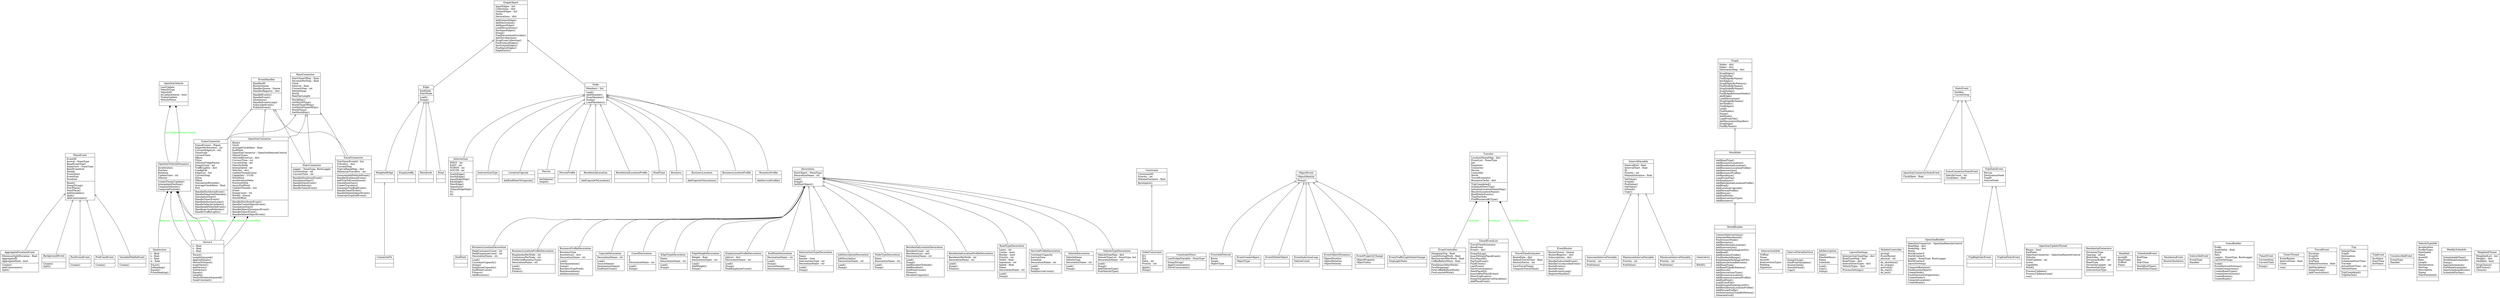 digraph "classes_No_Name" {
charset="utf-8"
rankdir=BT
"0" [label="{AggregateDurationEvent|MinimumSplitDuration : float\lAggregateID\lAggregateHead : bool\l|Create()\lAddConstraints()\lSplit()\l}", shape="record"];
"1" [label="{BackgroundEvent|\l|Create()\lSplit()\l}", shape="record"];
"2" [label="{BaseConnector|StartTimeOfDay : float\lSecondsPerStep : float\lClock\lInterval : float\lCurrentStep : int\lNetSettings\lWorld\lRealDayLength\l|WorldDay()\lGetWorldTime()\lWorldTimeOfDay()\lGetWorldTimeOfDay()\lWorldTime()\lGetWorldDay()\l}", shape="record"];
"3" [label="{Business|\l|}", shape="record"];
"4" [label="{BusinessLocation|\l|AddCapsuleToLocation()\l}", shape="record"];
"5" [label="{BusinessLocationDecoration|PeakCustomerCount : int\lPeakEmployeeCount : int\lDecorationName : str\l|Load()\lCustomerCapacity()\lDump()\lEmployeeCapacity()\lEndPointCount()\lFitness()\lAddBusiness()\l}", shape="record"];
"6" [label="{BusinessLocationProfile|\l|}", shape="record"];
"7" [label="{BusinessLocationProfileDecoration|EmployeesPerNode : int\lCustomersPerNode : int\lPreferredBusinessTypes\lDecorationName : str\l|Load()\lDump()\lFitness()\l}", shape="record"];
"8" [label="{BusinessProfile|\l|AddServiceProfile()\l}", shape="record"];
"9" [label="{BusinessProfileDecoration|BusinessType\lAnnotations : dict\lDecorationName : str\l|Load()\lTestAnnotation()\lDump()\lBusinessTypePred()\lRemAnnotation()\lAddAnnotation()\l}", shape="record"];
"10" [label="{CapsuleDecoration|DecorationName : str\l|Load()\lSourceName()\lDestinationName()\lEndPointCount()\l}", shape="record"];
"11" [label="{ConnectedTo|\l|}", shape="record"];
"12" [label="{Constraint|ConstraintID\lPriority : int\lMinimalVariance : float\l|fpcompare()\l}", shape="record"];
"13" [label="{ConstraintStore|LastPickedVariable : NoneType\l|DumpToLog()\lApplyConstraints()\lSolveConstraints()\l}", shape="record"];
"14" [label="{CoordDecoration|Y\lX\lDecorationName : str\l|Load()\lDump()\l}", shape="record"];
"15" [label="{Decoration|HostObject : NoneType\lDecorationName : str\l|Load()\lDump()\lSetHostObject()\l}", shape="record"];
"16" [label="{Edge|EndNode\lStartNode\l|Load()\lDump()\l}", shape="record"];
"17" [label="{EdgeTypeDecoration|Name\lDecorationName : str\l|Load()\lDump()\l}", shape="record"];
"18" [label="{EdgeWeightDecoration|Weight : float\lDecorationName : str\l|Load()\lAddWeight()\lDump()\l}", shape="record"];
"19" [label="{EmployedBy|\l|}", shape="record"];
"20" [label="{EmploymentProfileDecoration|JobList : dict\lDecorationName : str\l|Load()\lDump()\lPeakEmployeeCount()\l}", shape="record"];
"21" [label="{EndPoint|\l|}", shape="record"];
"22" [label="{EndPointDecoration|DecorationName : str\l|Load()\lDump()\lSourceName()\lDestinationName()\l}", shape="record"];
"23" [label="{EventAddVehicle|Route\lTarget\lObjectType\l|}", shape="record"];
"24" [label="{EventController|ShoppingTrip : float\lLunchDuringWork : float\lRestaurantAfterWork : float\lCoffeeBeforeWork : float\l|FireDinnerAfterWork()\lFireShopping()\lFireCoffeeBeforeWork()\lFireLunchAtWork()\l}", shape="record"];
"25" [label="{EventCreateObject|ObjectType\l|}", shape="record"];
"26" [label="{EventDeleteObject|\l|}", shape="record"];
"27" [label="{EventHandler|HandlerID\lRouterQueue\lHandlerQueue : Queue\lHandlerRegistry : dict\l|HandleEvents()\lHandleEvent()\lShutdown()\lHandleEventsLoop()\lSubscribeEvent()\lPublishEvent()\l}", shape="record"];
"28" [label="{EventInductionLoop|VehicleCount\l|}", shape="record"];
"29" [label="{EventObjectDynamics|ObjectPosition\lObjectRotation\lObjectVelocity\l|}", shape="record"];
"30" [label="{EventPropertyChange|ObjectProperty\lObjectValue\l|}", shape="record"];
"31" [label="{EventRouter|RouterQueue : Queue\lRouterRegistry : dict\lSubscriptions : dict\l|HandleSubscribeEvent()\lHandleUnsubscribeEvent()\lRouteEvents()\lRouteEvent()\lRouteEventsLoop()\lRegisterHandler()\l}", shape="record"];
"32" [label="{EventTrafficLightStateChange|StopLightState\l|}", shape="record"];
"33" [label="{GaussianIntervalVariable|Priority : int\l|PickValue()\l}", shape="record"];
"34" [label="{Generators|\l|RMAT()\l}", shape="record"];
"35" [label="{Graph|Nodes : dict\lEdges : dict\lDecorationMap : dict\l|DropEdges()\lDropNode()\lFindEdgeByName()\lIterEdges()\lDropEdgesByPattern()\lFindNodeByName()\lDropNodeByName()\lDropNodes()\lFindEdgeBetweenNodes()\lAddEdge()\lLoadDecoration()\lDropEdgeByName()\lIterNodes()\lFindEdges()\lLoad()\lFindNodes()\lDump()\lAddNode()\lLoadFromFile()\lAddDecorationHandler()\lDropEdge()\lFindByName()\l}", shape="record"];
"36" [label="{GraphObject|InputEdges : list\lCollections : dict\lOutputEdges : list\lName\lDecorations : dict\l|AddOutputEdge()\lAddDecoration()\lAddInputEdge()\lLoadDecorations()\lIterInputEdges()\lDump()\lFindDecorationProvider()\lAddToCollection()\lDropFromCollection()\lFindOutputEdges()\lIterOutputEdges()\lFindInputEdges()\lEdgeExists()\l}", shape="record"];
"37" [label="{Intersection|WEST : int\lEAST : int\lNORTH : int\lSOUTH : int\l|SouthEdge()\lNorthEdge()\lInputEdgeMap()\lEastEdge()\lWestEdge()\lSignature()\lOutputEdgeMap()\lY()\lX()\l}", shape="record"];
"38" [label="{IntersectionInfo|ZOffset\lName\lAssetID\lIntersectionTypes\lPadding\lSignature\l|}", shape="record"];
"39" [label="{IntersectionType|\l|}", shape="record"];
"40" [label="{IntersectionTypeDecoration|Name\lRender : bool\lIntersectionType : str\lDecorationName : str\l|Load()\lDump()\l}", shape="record"];
"41" [label="{IntervalVariable|IntervalEnd : float\lIntervalStart : float\lID\lPriority : int\lMinimalVariance : float\l|SetValue()\lIsValid()\lPickValue()\lGetValue()\lIsFixed()\lCopy()\l}", shape="record"];
"42" [label="{IntervalVariableStore|\l|DumpToLog()\lFindFreeVariables()\lStoreIsValid()\lStoreIsFixed()\lCopy()\l}", shape="record"];
"43" [label="{JobDescription|Salary\lFlexibleHours\lName\lSchedule\l|Load()\lCopy()\lDump()\l}", shape="record"];
"44" [label="{JobDescriptionDecoration|JobDescription\lDecorationName : str\l|Load()\lDump()\l}", shape="record"];
"45" [label="{LayoutSettings|IntersectionTypeMap : dict\lRoadTypeMap : dict\lRoadTypes : dict\lIntersectionTypes : dict\lVehicleTypes : dict\l|ProcessSettings()\l}", shape="record"];
"46" [label="{LocationCapsule|\l|AddEndPointToCapsule()\l}", shape="record"];
"47" [label="{MaximumIntervalVariable|Priority : int\l|PickValue()\l}", shape="record"];
"48" [label="{MinimumIntervalVariable|Priority : int\l|PickValue()\l}", shape="record"];
"49" [label="{MobdatController|prompt\lEventRouter\lpformat : str\l|do_shutdown()\ldo_stopat()\lpostcmd()\ldo_start()\ldo_exit()\l}", shape="record"];
"50" [label="{Node|Members : list\l|Load()\lAddMember()\lDropMember()\lDump()\lLoadMembers()\l}", shape="record"];
"51" [label="{NodeTypeDecoration|Name\lDecorationName : str\l|Load()\lDump()\l}", shape="record"];
"52" [label="{ObjectEvent|ObjectIdentity\l|Dump()\l}", shape="record"];
"53" [label="{OpenSimBuilder|OpenSimConnector : OpenSimRemoteControl\lRoadMap : dict\lNodeMap : dict\lWorld\lWorldCenterY\lWorldCenterX\lLogger : NoneType, RootLogger\lWorldCenterZ\lLayoutSettings\l|ComputeRotation()\lFindAssetInObject()\lCreateNode()\lPushNetworkToOpenSim()\lCreateNodes()\lComputeLocation()\lCreateRoads()\l}", shape="record"];
"54" [label="{OpenSimConnector|Binary\lClock\lAverageClockSkew : float\lEndPoint\lOpenSimConnector : OpenSimRemoteControl\lVehicleTypes\lVehicleReuseList : dict\lCurrentTime : int\lCurrentStep : int\lVelocityDelta\lInterpolated : int\lVehicles : dict\lUpdateThreadCount\lCapability : UUID\lWorldSize\lAccelerationDelta\lPositionDelta\lAsyncEndPoint\lUpdateThreads : list\lScene\lDumpCount : int\lWorkQ : Queue\lWorldOffset\l|HandleShutdownEvent()\lHandleCreateObjectEvent()\lSimulationStart()\lHandleObjectDynamicsEvent()\lHandleTimerEvent()\lHandleDeleteObjectEvent()\l}", shape="record"];
"55" [label="{OpenSimConnectorStatsEvent|ClockSkew : float\l|}", shape="record"];
"56" [label="{OpenSimUpdateThread|Binary : bool\lEndPoint\lOpenSimConnector : OpenSimRemoteControl\lVehicles\lTotalUpdates : int\lScene\lCapability\lWorkQ\l|ProcessUpdates()\lProcessUpdatesLoop()\lrun()\l}", shape="record"];
"57" [label="{OpenSimVehicle|LastUpdate\lVehicleType\lVehicleID\lInUpdateQueue : bool\lTweenUpdate\lVehicleName\l|}", shape="record"];
"58" [label="{OpenSimVehicleDynamics|Acceleration\lPosition\lRotation\lUpdateTime : int\lVelocity\l|CreateTweenUpdate()\lInterpolatePosition()\lComputeVelocity()\lComputePosition()\l}", shape="record"];
"59" [label="{OrderConstraint|ID1\lID2\lDelta : int\lPriority : int\l|Apply()\lDump()\l}", shape="record"];
"60" [label="{Person|\l|SetVehicle()\lSetJob()\l}", shape="record"];
"61" [label="{PersonProfile|\l|}", shape="record"];
"62" [label="{PlaceEvent|EventID\lArrival : NoneType\lBaseEventStart\lDeparture : NoneType\lBaseEventEnd\lDetails\lEventStart\lEventEnd\lDuration\l|Reset()\lDumpToLog()\lPrevPlace()\lNextPlace()\lAddVariables()\lSplit()\lAddConstraints()\l}", shape="record"];
"63" [label="{PostEventEvent|\l|Create()\l}", shape="record"];
"64" [label="{PreEventEvent|\l|Create()\l}", shape="record"];
"65" [label="{Quaternion|y : float\lx : float\lz : float\lw : float\l|ToList()\lToHeading()\lEquals()\lFromHeading()\l}", shape="record"];
"66" [label="{ResidentialGenerator|DrivewayType\lSpacing : int\lBothSides : bool\lDrivewayBuffer : int\lRoadType\lDrivewayLength : int\lResidentialType\lIntersectionType\l|}", shape="record"];
"67" [label="{ResidentialLocation|\l|AddCapsuleToLocation()\l}", shape="record"];
"68" [label="{ResidentialLocationDecoration|ResidentCount : int\lResidenceList : dict\lDecorationName : str\l|Load()\lDump()\lAddResidentToNode()\lAddResident()\lEndPointCount()\lFitness()\lResidentCapacity()\l}", shape="record"];
"69" [label="{ResidentialLocationProfile|\l|}", shape="record"];
"70" [label="{ResidentialLocationProfileDecoration|ResidentsPerNode : int\lDecorationName : str\l|Load()\lDump()\lFitness()\l}", shape="record"];
"71" [label="{ResidesAt|\l|}", shape="record"];
"72" [label="{Road|\l|}", shape="record"];
"73" [label="{RoadInfo|AssetID\lRoadTypes\lZOffset\lName\l|}", shape="record"];
"74" [label="{RoadType|\l|}", shape="record"];
"75" [label="{RoadTypeDecoration|Lanes : int\lCenter : bool\lRender : bool\lPriority : int\lWidth : float\lSignature : str\lSpeed : float\lName\lDecorationName : str\l|Load()\lDump()\l}", shape="record"];
"76" [label="{ScheduledEvent|EndTime\lDay\lStartTime\l|WorldEndTime()\lWorldStartTime()\l}", shape="record"];
"77" [label="{ServiceProfileDecoration|CustomerCapacity\lServiceTime\lSchedule\lDecorationName : str\l|Load()\lDump()\lPeakServiceCount()\l}", shape="record"];
"78" [label="{ShutdownEvent|RouterShutdown\l|}", shape="record"];
"79" [label="{SocialConnector|TripTimerEventQ : list\lTravelers : dict\lCurrentStep\lTripCallbackMap : dict\lMaximumTravelers : int\l|GenerateAddVehicleEvent()\lHandleShutdownEvent()\lAddTripToEventQueue()\lSimulationStart()\lCreateTravelers()\lGenerateTripBegEvent()\lHandleTimerEvent()\lHandleDeleteObjectEvent()\lGenerateTripEndEvent()\l}", shape="record"];
"80" [label="{StatsConnector|Logger : NoneType, RootLogger\lCurrentStep : int\lCurrentTime : int\l|HandleShutdownEvent()\lSimulationStart()\lHandleStatsEvent()\lHandleVehicle()\lHandleTimerEvent()\l}", shape="record"];
"81" [label="{StatsEvent|StatKey\lCurrentStep\l|}", shape="record"];
"82" [label="{SubscribeEvent|EventType\lHandler\l|}", shape="record"];
"83" [label="{SumoBuilder|Prefix\lScaleValue : float\lWorld\lPath\lLogger : NoneType, RootLogger\lLayoutSettings\l|Scale()\lPushNetworkToSumo()\lCreateConnections()\lCreateRoadTypes()\lCreateIntersections()\lCreateRoutes()\lCreateRoads()\l}", shape="record"];
"84" [label="{SumoConnector|SumoProcess : Popen\lEdgesPerIteration : int\lCurrentEdgeList : list\lTimeScale\lCurrentTime\lXBase\lYSize\lVelocityFudgeFactor\lDumpCount : int\lTrafficLights : dict\lConfigFile\lEdgeList : list\lCurrentStep\lXSize\lYBase\lSimulationBoundary\lAverageClockSkew : float\lPort\l|HandleShutdownEvent()\lHandleDepartedVehicles()\lSimulationStart()\lHandleTimerEvent()\lHandleInductionLoops()\lHandleVehicleUpdates()\lHandleAddVehicleEvent()\lHandleArrivedVehicles()\lHandleTrafficLights()\l}", shape="record"];
"85" [label="{SumoConnectorStatsEvent|VehicleCount : int\lClockSkew : float\l|}", shape="record"];
"86" [label="{TimedEventList|TravelTimeEstimator\lBaseEvent\lEvents : dict\l|DumpToLog()\lInsertWithinPlaceEvent()\lPrevPlaceID()\lPopTripEvent()\lFindEvents()\lLastEvent()\lSolveConstraints()\lNextPlaceID()\lInsertAfterPlaceEvent()\lMoreTripEvents()\lDumpToLogIntervalVariables()\lAddPlaceEvent()\l}", shape="record"];
"87" [label="{TimerEvent|CurrentStep\lCurrentTime\l|Dump()\l}", shape="record"];
"88" [label="{TimerThread|EventRouter\lIntervalTime : float\lClock\l|run()\l}", shape="record"];
"89" [label="{TravelEvent|Duration\lEventID\lSrcPlace\lDstPlace\lDefaultDuration : float\l|AddVariables()\lDumpToLog()\lAddConstraints()\l}", shape="record"];
"90" [label="{TravelTimeEstimator|RouteData : dict\lDefaultTravelTime : float\lHistoryFactor : int\l|SaveTravelTime()\lComputeTravelTime()\l}", shape="record"];
"91" [label="{Traveler|LocationNameMap : dict\lEventList : NoneType\lJob\lEmployer\lConnector\lPerson\lController\lWorld\lTravelEstimator\lBusinessCache : dict\l|TripCompleted()\lScheduleNextTrip()\lInitializeLocationNameMap()\lResolveLocationName()\lBuildDailyEvents()\lTripStarted()\lFindBusinessByType()\l}", shape="record"];
"92" [label="{Trip|VehicleType\lTripID\lDestination\lSource\lScheduledStartTime\lTraveler\lActualStartTime : int\lVehicleName\l|TripCompleted()\lTripStarted()\l}", shape="record"];
"93" [label="{TripBegStatsEvent|\l|}", shape="record"];
"94" [label="{TripEndStatsEvent|\l|}", shape="record"];
"95" [label="{TripEvent|SrcName\lStartTime\lDstName\l|}", shape="record"];
"96" [label="{TripStatsEvent|Person\lDestinationNode\lTripID\lSourceNode\l|}", shape="record"];
"97" [label="{UnsubscribeEvent|EventType\lHandler\l|}", shape="record"];
"98" [label="{VariableMiddleEvent|\l|Create()\l}", shape="record"];
"99" [label="{Vector3|y : float\lx : float\lz : float\l|ToList()\lLengthSquared()\lApproxEquals()\lVectorDistance()\lScaleVector()\lAddVector()\lSubVector()\lEquals()\lLength()\lVectorDistanceSquared()\lScaleConstant()\l}", shape="record"];
"100" [label="{VehicleDecoration|VehicleName\lVehicleType\lDecorationName : str\l|Load()\lDump()\l}", shape="record"];
"101" [label="{VehicleTypeDecoration|VehicleTypeMap : dict\lVehicleTypeList : NoneType, list\lDecorationName : str\l|Load()\lDump()\lAddVehicleType()\lPickVehicleType()\l}", shape="record"];
"102" [label="{VehicleTypeInfo|Acceleration\lProfileTypes\lMaxSpeed\lName\lAssetID\lRate\lLength\lDeceleration\lMinGap\lDescription\lSigma\lStartParameter\l|}", shape="record"];
"103" [label="{WeeklySchedule|\l|ScheduledAtTime()\lWorkWeekSchedule()\lDump()\lSpecialSchedule()\lFullWeekSchedule()\lNextScheduledEvent()\lScheduleForDay()\l}", shape="record"];
"104" [label="{WeightedChoice|WeightedList : list\lWeights : dict\lModified : bool\l|DropChoice()\lAddChoice()\lChoose()\l}", shape="record"];
"105" [label="{WeightedEdge|\l|}", shape="record"];
"106" [label="{WorldBuilder|\l|ConnectIntersections()\lGenerateResidential()\lFindClosestNode()\lAddBusiness()\lAddResidentialLocation()\lAddIntersection()\lBuildSimpleParkingLotSN()\lAddRoad()\lAddBusinessProfile()\lFindNodesInRange()\lBuildSimpleParkingLotEW()\lAddIntersectionBetween()\lAddRoadType()\lSetRoadTypeByPattern()\lAddPerson()\lAddIntersectionType()\lAddBusinessLocation()\lAddBusinessLocationProfile()\lAddEndPoint()\lLoadFromFile()\lBuildSimpleParkingLotNS()\lAddResidentialLocationProfile()\lAddPersonProfile()\lSetIntersectionTypeByPattern()\lGenerateGrid()\l}", shape="record"];
"107" [label="{WorldInfo|\l|AddRoadType()\lAddBusinessLocation()\lAddResidentialLocation()\lAddBusinessLocationProfile()\lAddIntersection()\lAddBusinessProfile()\lSetResidence()\lLoadFromFile()\lSetEmployer()\lAddResidentialLocationProfile()\lAddRoad()\lAddLocationCapsule()\lAddPersonProfile()\lAddPerson()\lAddEndPoint()\lAddIntersectionType()\lAddBusiness()\l}", shape="record"];
"0" -> "62" [arrowhead="empty", arrowtail="none"];
"1" -> "62" [arrowhead="empty", arrowtail="none"];
"3" -> "50" [arrowhead="empty", arrowtail="none"];
"4" -> "50" [arrowhead="empty", arrowtail="none"];
"5" -> "15" [arrowhead="empty", arrowtail="none"];
"6" -> "50" [arrowhead="empty", arrowtail="none"];
"7" -> "15" [arrowhead="empty", arrowtail="none"];
"8" -> "50" [arrowhead="empty", arrowtail="none"];
"9" -> "15" [arrowhead="empty", arrowtail="none"];
"10" -> "15" [arrowhead="empty", arrowtail="none"];
"11" -> "105" [arrowhead="empty", arrowtail="none"];
"14" -> "15" [arrowhead="empty", arrowtail="none"];
"16" -> "36" [arrowhead="empty", arrowtail="none"];
"17" -> "15" [arrowhead="empty", arrowtail="none"];
"18" -> "15" [arrowhead="empty", arrowtail="none"];
"19" -> "16" [arrowhead="empty", arrowtail="none"];
"20" -> "15" [arrowhead="empty", arrowtail="none"];
"21" -> "37" [arrowhead="empty", arrowtail="none"];
"22" -> "15" [arrowhead="empty", arrowtail="none"];
"23" -> "52" [arrowhead="empty", arrowtail="none"];
"25" -> "52" [arrowhead="empty", arrowtail="none"];
"26" -> "52" [arrowhead="empty", arrowtail="none"];
"28" -> "52" [arrowhead="empty", arrowtail="none"];
"29" -> "52" [arrowhead="empty", arrowtail="none"];
"30" -> "52" [arrowhead="empty", arrowtail="none"];
"32" -> "52" [arrowhead="empty", arrowtail="none"];
"33" -> "41" [arrowhead="empty", arrowtail="none"];
"37" -> "50" [arrowhead="empty", arrowtail="none"];
"39" -> "50" [arrowhead="empty", arrowtail="none"];
"40" -> "15" [arrowhead="empty", arrowtail="none"];
"44" -> "15" [arrowhead="empty", arrowtail="none"];
"46" -> "50" [arrowhead="empty", arrowtail="none"];
"47" -> "41" [arrowhead="empty", arrowtail="none"];
"48" -> "41" [arrowhead="empty", arrowtail="none"];
"50" -> "36" [arrowhead="empty", arrowtail="none"];
"51" -> "15" [arrowhead="empty", arrowtail="none"];
"54" -> "2" [arrowhead="empty", arrowtail="none"];
"54" -> "27" [arrowhead="empty", arrowtail="none"];
"55" -> "81" [arrowhead="empty", arrowtail="none"];
"59" -> "12" [arrowhead="empty", arrowtail="none"];
"60" -> "50" [arrowhead="empty", arrowtail="none"];
"61" -> "50" [arrowhead="empty", arrowtail="none"];
"63" -> "62" [arrowhead="empty", arrowtail="none"];
"64" -> "62" [arrowhead="empty", arrowtail="none"];
"67" -> "50" [arrowhead="empty", arrowtail="none"];
"68" -> "15" [arrowhead="empty", arrowtail="none"];
"69" -> "50" [arrowhead="empty", arrowtail="none"];
"70" -> "15" [arrowhead="empty", arrowtail="none"];
"71" -> "16" [arrowhead="empty", arrowtail="none"];
"72" -> "16" [arrowhead="empty", arrowtail="none"];
"74" -> "50" [arrowhead="empty", arrowtail="none"];
"75" -> "15" [arrowhead="empty", arrowtail="none"];
"77" -> "15" [arrowhead="empty", arrowtail="none"];
"79" -> "2" [arrowhead="empty", arrowtail="none"];
"79" -> "27" [arrowhead="empty", arrowtail="none"];
"80" -> "2" [arrowhead="empty", arrowtail="none"];
"80" -> "27" [arrowhead="empty", arrowtail="none"];
"84" -> "2" [arrowhead="empty", arrowtail="none"];
"84" -> "27" [arrowhead="empty", arrowtail="none"];
"85" -> "81" [arrowhead="empty", arrowtail="none"];
"93" -> "96" [arrowhead="empty", arrowtail="none"];
"94" -> "96" [arrowhead="empty", arrowtail="none"];
"96" -> "81" [arrowhead="empty", arrowtail="none"];
"98" -> "62" [arrowhead="empty", arrowtail="none"];
"100" -> "15" [arrowhead="empty", arrowtail="none"];
"101" -> "15" [arrowhead="empty", arrowtail="none"];
"105" -> "16" [arrowhead="empty", arrowtail="none"];
"106" -> "107" [arrowhead="empty", arrowtail="none"];
"107" -> "35" [arrowhead="empty", arrowtail="none"];
"24" -> "91" [arrowhead="diamond", arrowtail="none", fontcolor="green", label="Controller", style="solid"];
"58" -> "57" [arrowhead="diamond", arrowtail="none", fontcolor="green", label="LastUpdate", style="solid"];
"58" -> "57" [arrowhead="diamond", arrowtail="none", fontcolor="green", label="TweenUpdate", style="solid"];
"65" -> "58" [arrowhead="diamond", arrowtail="none", fontcolor="green", label="Rotation", style="solid"];
"86" -> "91" [arrowhead="diamond", arrowtail="none", fontcolor="green", label="EventList", style="solid"];
"90" -> "91" [arrowhead="diamond", arrowtail="none", fontcolor="green", label="TravelEstimator", style="solid"];
"99" -> "54" [arrowhead="diamond", arrowtail="none", fontcolor="green", label="WorldSize", style="solid"];
"99" -> "54" [arrowhead="diamond", arrowtail="none", fontcolor="green", label="WorldOffset", style="solid"];
"99" -> "58" [arrowhead="diamond", arrowtail="none", fontcolor="green", label="Acceleration", style="solid"];
"99" -> "58" [arrowhead="diamond", arrowtail="none", fontcolor="green", label="Position", style="solid"];
"99" -> "58" [arrowhead="diamond", arrowtail="none", fontcolor="green", label="Position", style="solid"];
"99" -> "58" [arrowhead="diamond", arrowtail="none", fontcolor="green", label="Velocity", style="solid"];
}

